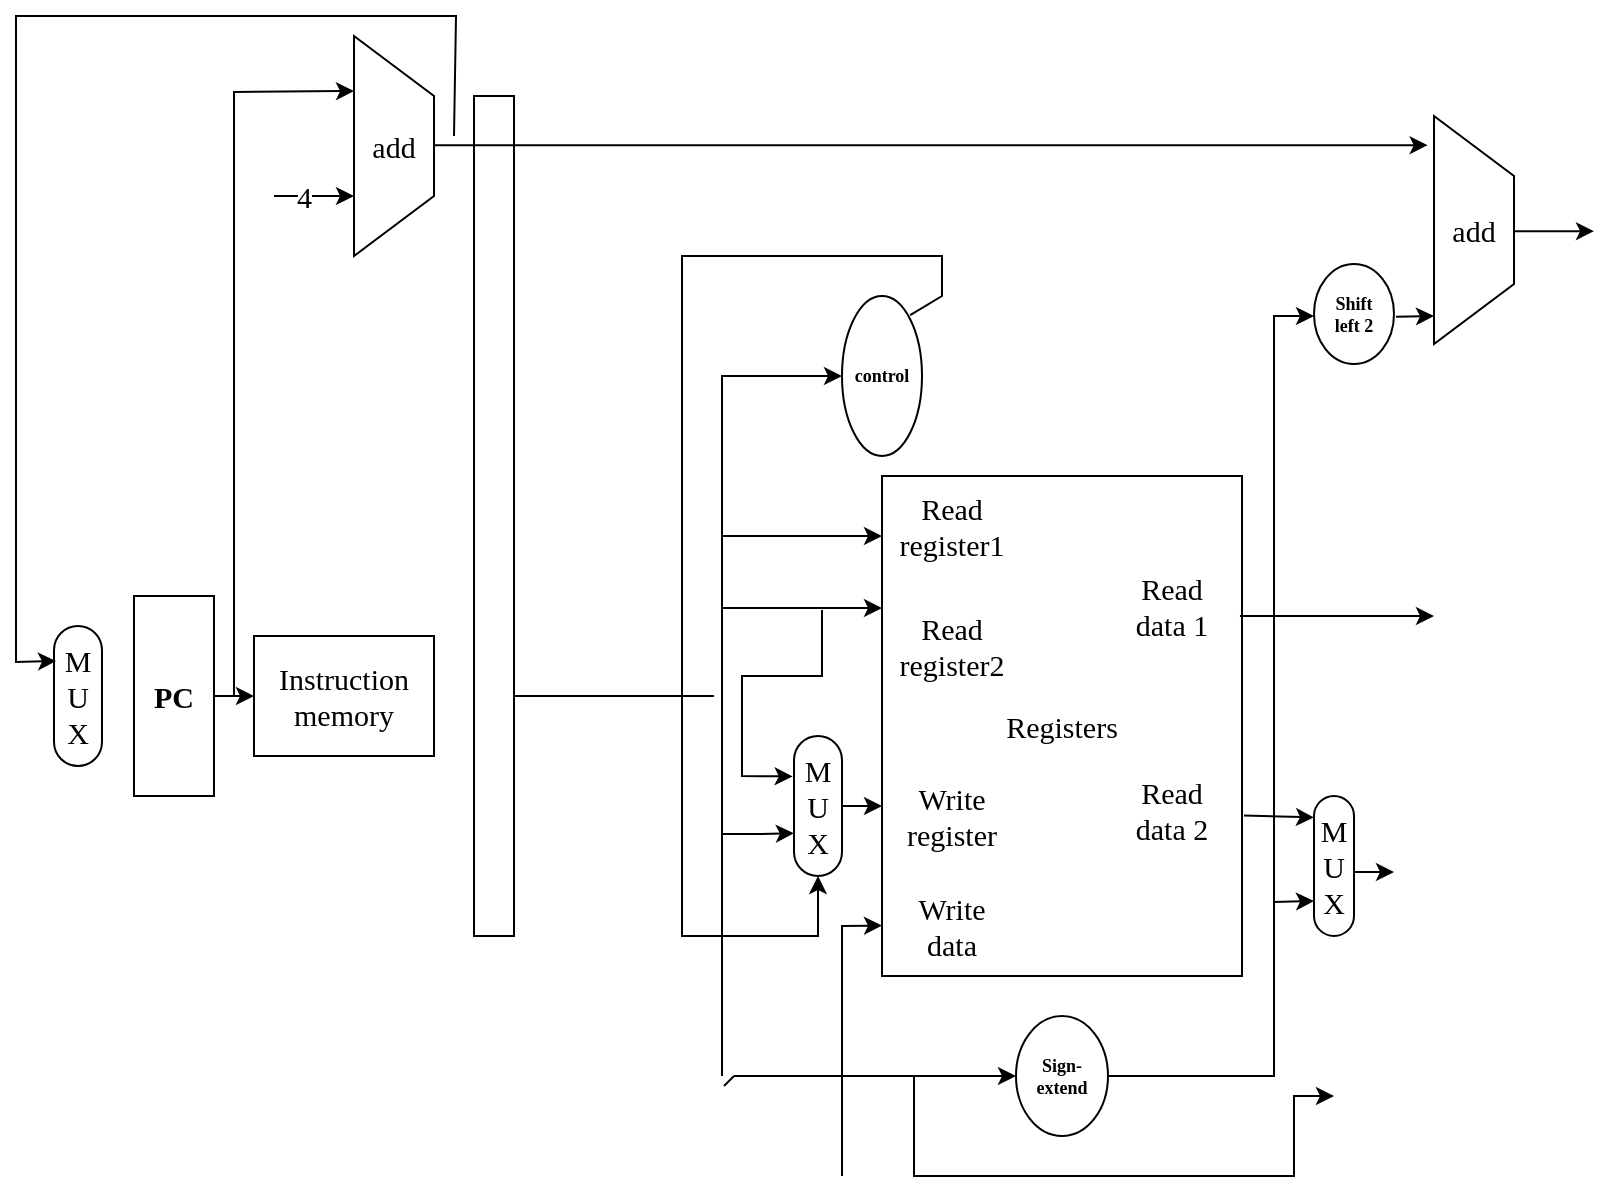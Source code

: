 <mxfile version="18.0.7" type="github">
  <diagram name="Page-1" id="90a13364-a465-7bf4-72fc-28e22215d7a0">
    <mxGraphModel dx="878" dy="951" grid="1" gridSize="10" guides="1" tooltips="1" connect="1" arrows="1" fold="1" page="1" pageScale="1.5" pageWidth="1169" pageHeight="826" background="none" math="0" shadow="0">
      <root>
        <mxCell id="0" style=";html=1;" />
        <mxCell id="1" style=";html=1;" parent="0" />
        <mxCell id="_GseaxLKm5lbex_g-DC_-1" value="PC" style="rounded=0;whiteSpace=wrap;html=1;fontSize=15;fontFamily=Verdana;fontStyle=1" vertex="1" parent="1">
          <mxGeometry x="130" y="510" width="40" height="100" as="geometry" />
        </mxCell>
        <mxCell id="_GseaxLKm5lbex_g-DC_-3" value="Registers" style="rounded=0;whiteSpace=wrap;html=1;fontFamily=Verdana;fontSize=15;" vertex="1" parent="1">
          <mxGeometry x="504" y="450" width="180" height="250" as="geometry" />
        </mxCell>
        <mxCell id="_GseaxLKm5lbex_g-DC_-5" value="Read&lt;br&gt;register1" style="text;html=1;strokeColor=none;fillColor=none;align=center;verticalAlign=middle;whiteSpace=wrap;rounded=0;fontFamily=Verdana;fontSize=15;" vertex="1" parent="1">
          <mxGeometry x="494" y="450" width="90" height="50" as="geometry" />
        </mxCell>
        <mxCell id="_GseaxLKm5lbex_g-DC_-7" value="Read&lt;br&gt;register2" style="text;html=1;strokeColor=none;fillColor=none;align=center;verticalAlign=middle;whiteSpace=wrap;rounded=0;fontFamily=Verdana;fontSize=15;" vertex="1" parent="1">
          <mxGeometry x="494" y="510" width="90" height="50" as="geometry" />
        </mxCell>
        <mxCell id="_GseaxLKm5lbex_g-DC_-8" value="Write&lt;br&gt;register" style="text;html=1;strokeColor=none;fillColor=none;align=center;verticalAlign=middle;whiteSpace=wrap;rounded=0;fontFamily=Verdana;fontSize=15;" vertex="1" parent="1">
          <mxGeometry x="494" y="595" width="90" height="50" as="geometry" />
        </mxCell>
        <mxCell id="_GseaxLKm5lbex_g-DC_-9" value="Write&lt;br&gt;data" style="text;html=1;strokeColor=none;fillColor=none;align=center;verticalAlign=middle;whiteSpace=wrap;rounded=0;fontFamily=Verdana;fontSize=15;" vertex="1" parent="1">
          <mxGeometry x="494" y="650" width="90" height="50" as="geometry" />
        </mxCell>
        <mxCell id="_GseaxLKm5lbex_g-DC_-10" value="Read&lt;br&gt;data 1" style="text;html=1;strokeColor=none;fillColor=none;align=center;verticalAlign=middle;whiteSpace=wrap;rounded=0;fontFamily=Verdana;fontSize=15;" vertex="1" parent="1">
          <mxGeometry x="604" y="490" width="90" height="50" as="geometry" />
        </mxCell>
        <mxCell id="_GseaxLKm5lbex_g-DC_-11" value="Read&lt;br&gt;data 2" style="text;html=1;strokeColor=none;fillColor=none;align=center;verticalAlign=middle;whiteSpace=wrap;rounded=0;fontFamily=Verdana;fontSize=15;" vertex="1" parent="1">
          <mxGeometry x="604" y="592" width="90" height="50" as="geometry" />
        </mxCell>
        <mxCell id="_GseaxLKm5lbex_g-DC_-16" style="edgeStyle=orthogonalEdgeStyle;rounded=0;orthogonalLoop=1;jettySize=auto;html=1;entryX=0;entryY=0.5;entryDx=0;entryDy=0;fontFamily=Verdana;fontSize=15;exitX=1;exitY=0.5;exitDx=0;exitDy=0;" edge="1" parent="1" source="_GseaxLKm5lbex_g-DC_-1" target="_GseaxLKm5lbex_g-DC_-15">
          <mxGeometry relative="1" as="geometry">
            <mxPoint x="180" y="560" as="sourcePoint" />
          </mxGeometry>
        </mxCell>
        <mxCell id="_GseaxLKm5lbex_g-DC_-15" value="Instruction&lt;br&gt;memory" style="rounded=0;whiteSpace=wrap;html=1;fontFamily=Verdana;fontSize=15;" vertex="1" parent="1">
          <mxGeometry x="190" y="530" width="90" height="60" as="geometry" />
        </mxCell>
        <mxCell id="_GseaxLKm5lbex_g-DC_-18" value="" style="endArrow=classic;html=1;rounded=0;fontFamily=Verdana;fontSize=15;entryX=0.25;entryY=1;entryDx=0;entryDy=0;" edge="1" parent="1" target="_GseaxLKm5lbex_g-DC_-28">
          <mxGeometry width="50" height="50" relative="1" as="geometry">
            <mxPoint x="180" y="560" as="sourcePoint" />
            <mxPoint x="240" y="360" as="targetPoint" />
            <Array as="points">
              <mxPoint x="180" y="258" />
            </Array>
          </mxGeometry>
        </mxCell>
        <mxCell id="_GseaxLKm5lbex_g-DC_-28" value="add&lt;br&gt;" style="shape=trapezoid;perimeter=trapezoidPerimeter;whiteSpace=wrap;html=1;fixedSize=1;rounded=0;fontFamily=Verdana;fontSize=15;strokeColor=default;fillColor=none;size=30;rotation=0;verticalAlign=middle;labelPosition=center;verticalLabelPosition=middle;align=center;direction=south;" vertex="1" parent="1">
          <mxGeometry x="240" y="230" width="40" height="110" as="geometry" />
        </mxCell>
        <mxCell id="_GseaxLKm5lbex_g-DC_-29" value="4" style="endArrow=classic;html=1;rounded=0;fontFamily=Verdana;fontSize=15;align=right;" edge="1" parent="1">
          <mxGeometry width="50" height="50" relative="1" as="geometry">
            <mxPoint x="200" y="310" as="sourcePoint" />
            <mxPoint x="240" y="310" as="targetPoint" />
            <Array as="points" />
          </mxGeometry>
        </mxCell>
        <mxCell id="_GseaxLKm5lbex_g-DC_-31" value="" style="endArrow=classic;html=1;rounded=0;fontFamily=Verdana;fontSize=15;" edge="1" parent="1">
          <mxGeometry width="50" height="50" relative="1" as="geometry">
            <mxPoint x="424" y="480" as="sourcePoint" />
            <mxPoint x="504" y="480" as="targetPoint" />
          </mxGeometry>
        </mxCell>
        <mxCell id="_GseaxLKm5lbex_g-DC_-32" value="" style="endArrow=classic;html=1;rounded=0;fontFamily=Verdana;fontSize=15;" edge="1" parent="1">
          <mxGeometry width="50" height="50" relative="1" as="geometry">
            <mxPoint x="424" y="516" as="sourcePoint" />
            <mxPoint x="504" y="516" as="targetPoint" />
          </mxGeometry>
        </mxCell>
        <mxCell id="_GseaxLKm5lbex_g-DC_-33" value="" style="endArrow=classic;html=1;rounded=0;fontFamily=Verdana;fontSize=15;startArrow=none;exitX=0.5;exitY=0;exitDx=0;exitDy=0;" edge="1" parent="1" source="_GseaxLKm5lbex_g-DC_-38">
          <mxGeometry width="50" height="50" relative="1" as="geometry">
            <mxPoint x="484.0" y="625.0" as="sourcePoint" />
            <mxPoint x="504" y="615" as="targetPoint" />
          </mxGeometry>
        </mxCell>
        <mxCell id="_GseaxLKm5lbex_g-DC_-34" value="" style="endArrow=classic;html=1;rounded=0;fontFamily=Verdana;fontSize=15;" edge="1" parent="1">
          <mxGeometry width="50" height="50" relative="1" as="geometry">
            <mxPoint x="484" y="800" as="sourcePoint" />
            <mxPoint x="504" y="674.78" as="targetPoint" />
            <Array as="points">
              <mxPoint x="484" y="675" />
            </Array>
          </mxGeometry>
        </mxCell>
        <mxCell id="_GseaxLKm5lbex_g-DC_-36" value="" style="endArrow=classic;html=1;rounded=0;fontFamily=Verdana;fontSize=15;entryX=0.128;entryY=1.079;entryDx=0;entryDy=0;entryPerimeter=0;" edge="1" parent="1" target="_GseaxLKm5lbex_g-DC_-80">
          <mxGeometry width="50" height="50" relative="1" as="geometry">
            <mxPoint x="280" y="284.57" as="sourcePoint" />
            <mxPoint x="760" y="285" as="targetPoint" />
          </mxGeometry>
        </mxCell>
        <mxCell id="_GseaxLKm5lbex_g-DC_-37" value="" style="endArrow=classic;html=1;rounded=0;fontFamily=Verdana;fontSize=15;entryX=0.289;entryY=1.027;entryDx=0;entryDy=0;entryPerimeter=0;" edge="1" parent="1" target="_GseaxLKm5lbex_g-DC_-38">
          <mxGeometry width="50" height="50" relative="1" as="geometry">
            <mxPoint x="474" y="517" as="sourcePoint" />
            <mxPoint x="469" y="617" as="targetPoint" />
            <Array as="points">
              <mxPoint x="474" y="550" />
              <mxPoint x="434" y="550" />
              <mxPoint x="434" y="600" />
            </Array>
          </mxGeometry>
        </mxCell>
        <mxCell id="_GseaxLKm5lbex_g-DC_-38" value="M&lt;br&gt;U&lt;br&gt;X" style="rounded=1;whiteSpace=wrap;html=1;fontFamily=Verdana;fontSize=15;strokeColor=default;fillColor=none;arcSize=50;direction=south;" vertex="1" parent="1">
          <mxGeometry x="460" y="580" width="24" height="70" as="geometry" />
        </mxCell>
        <mxCell id="_GseaxLKm5lbex_g-DC_-40" value="" style="endArrow=classic;html=1;rounded=0;fontFamily=Verdana;fontSize=15;startArrow=none;entryX=0.695;entryY=1.003;entryDx=0;entryDy=0;entryPerimeter=0;" edge="1" parent="1" target="_GseaxLKm5lbex_g-DC_-38">
          <mxGeometry width="50" height="50" relative="1" as="geometry">
            <mxPoint x="424" y="629" as="sourcePoint" />
            <mxPoint x="454" y="628.89" as="targetPoint" />
            <Array as="points">
              <mxPoint x="444" y="629" />
            </Array>
          </mxGeometry>
        </mxCell>
        <mxCell id="_GseaxLKm5lbex_g-DC_-41" value="" style="endArrow=classic;html=1;rounded=0;fontFamily=Verdana;fontSize=15;" edge="1" parent="1">
          <mxGeometry width="50" height="50" relative="1" as="geometry">
            <mxPoint x="424" y="750" as="sourcePoint" />
            <mxPoint x="484" y="400" as="targetPoint" />
            <Array as="points">
              <mxPoint x="424" y="400" />
            </Array>
          </mxGeometry>
        </mxCell>
        <mxCell id="_GseaxLKm5lbex_g-DC_-43" value="control" style="ellipse;whiteSpace=wrap;html=1;rounded=0;fontFamily=Verdana;fontSize=9;strokeColor=default;fillColor=none;direction=south;fontStyle=1" vertex="1" parent="1">
          <mxGeometry x="484" y="360" width="40" height="80" as="geometry" />
        </mxCell>
        <mxCell id="_GseaxLKm5lbex_g-DC_-44" value="" style="endArrow=classic;html=1;rounded=0;fontFamily=Verdana;fontSize=9;entryX=1;entryY=0.5;entryDx=0;entryDy=0;exitX=0.119;exitY=0.148;exitDx=0;exitDy=0;exitPerimeter=0;" edge="1" parent="1" source="_GseaxLKm5lbex_g-DC_-43" target="_GseaxLKm5lbex_g-DC_-38">
          <mxGeometry width="50" height="50" relative="1" as="geometry">
            <mxPoint x="514" y="360" as="sourcePoint" />
            <mxPoint x="574" y="310" as="targetPoint" />
            <Array as="points">
              <mxPoint x="534" y="360" />
              <mxPoint x="534" y="340" />
              <mxPoint x="404" y="340" />
              <mxPoint x="404" y="680" />
              <mxPoint x="472" y="680" />
            </Array>
          </mxGeometry>
        </mxCell>
        <mxCell id="_GseaxLKm5lbex_g-DC_-51" value="" style="rounded=0;whiteSpace=wrap;html=1;fontFamily=Verdana;fontSize=9;strokeColor=default;fillColor=none;" vertex="1" parent="1">
          <mxGeometry x="300" y="260" width="20" height="420" as="geometry" />
        </mxCell>
        <mxCell id="_GseaxLKm5lbex_g-DC_-54" value="" style="endArrow=classic;html=1;rounded=0;fontFamily=Verdana;fontSize=9;exitX=0.844;exitY=0.6;exitDx=0;exitDy=0;exitPerimeter=0;" edge="1" parent="1">
          <mxGeometry width="50" height="50" relative="1" as="geometry">
            <mxPoint x="682.96" y="520" as="sourcePoint" />
            <mxPoint x="780" y="520" as="targetPoint" />
          </mxGeometry>
        </mxCell>
        <mxCell id="_GseaxLKm5lbex_g-DC_-55" value="" style="endArrow=classic;html=1;rounded=0;fontFamily=Verdana;fontSize=9;" edge="1" parent="1">
          <mxGeometry width="50" height="50" relative="1" as="geometry">
            <mxPoint x="685.0" y="619.707" as="sourcePoint" />
            <mxPoint x="720" y="620.713" as="targetPoint" />
          </mxGeometry>
        </mxCell>
        <mxCell id="_GseaxLKm5lbex_g-DC_-57" value="M&lt;br&gt;U&lt;br&gt;X" style="rounded=1;whiteSpace=wrap;html=1;fontFamily=Verdana;fontSize=15;strokeColor=default;fillColor=none;arcSize=50;direction=south;" vertex="1" parent="1">
          <mxGeometry x="720" y="610" width="20" height="70" as="geometry" />
        </mxCell>
        <mxCell id="_GseaxLKm5lbex_g-DC_-59" value="" style="endArrow=classic;html=1;rounded=0;fontFamily=Verdana;fontSize=9;" edge="1" parent="1">
          <mxGeometry width="50" height="50" relative="1" as="geometry">
            <mxPoint x="740" y="648" as="sourcePoint" />
            <mxPoint x="760" y="648" as="targetPoint" />
          </mxGeometry>
        </mxCell>
        <mxCell id="_GseaxLKm5lbex_g-DC_-60" value="" style="shape=image;html=1;verticalAlign=top;verticalLabelPosition=bottom;labelBackgroundColor=#ffffff;imageAspect=0;aspect=fixed;image=https://cdn4.iconfinder.com/data/icons/essential-app-2/16/record-round-circle-dot-128.png;rounded=0;fontFamily=Verdana;fontSize=9;strokeColor=default;fillColor=none;" vertex="1" parent="1">
          <mxGeometry x="420" y="475" width="10" height="10" as="geometry" />
        </mxCell>
        <mxCell id="_GseaxLKm5lbex_g-DC_-62" value="" style="shape=image;html=1;verticalAlign=top;verticalLabelPosition=bottom;labelBackgroundColor=#ffffff;imageAspect=0;aspect=fixed;image=https://cdn4.iconfinder.com/data/icons/essential-app-2/16/record-round-circle-dot-128.png;rounded=0;fontFamily=Verdana;fontSize=9;strokeColor=default;fillColor=none;" vertex="1" parent="1">
          <mxGeometry x="419" y="511" width="10" height="10" as="geometry" />
        </mxCell>
        <mxCell id="_GseaxLKm5lbex_g-DC_-63" value="" style="shape=image;html=1;verticalAlign=top;verticalLabelPosition=bottom;labelBackgroundColor=#ffffff;imageAspect=0;aspect=fixed;image=https://cdn4.iconfinder.com/data/icons/essential-app-2/16/record-round-circle-dot-128.png;rounded=0;fontFamily=Verdana;fontSize=9;strokeColor=default;fillColor=none;" vertex="1" parent="1">
          <mxGeometry x="469" y="511" width="10" height="10" as="geometry" />
        </mxCell>
        <mxCell id="_GseaxLKm5lbex_g-DC_-64" value="" style="shape=image;html=1;verticalAlign=top;verticalLabelPosition=bottom;labelBackgroundColor=#ffffff;imageAspect=0;aspect=fixed;image=https://cdn4.iconfinder.com/data/icons/essential-app-2/16/record-round-circle-dot-128.png;rounded=0;fontFamily=Verdana;fontSize=9;strokeColor=default;fillColor=none;" vertex="1" parent="1">
          <mxGeometry x="419" y="624" width="10" height="10" as="geometry" />
        </mxCell>
        <mxCell id="_GseaxLKm5lbex_g-DC_-66" value="Sign-&lt;br&gt;extend" style="ellipse;whiteSpace=wrap;html=1;rounded=0;fontFamily=Verdana;fontSize=9;strokeColor=default;fillColor=none;direction=south;fontStyle=1" vertex="1" parent="1">
          <mxGeometry x="571" y="720" width="46" height="60" as="geometry" />
        </mxCell>
        <mxCell id="_GseaxLKm5lbex_g-DC_-67" value="" style="endArrow=classic;html=1;rounded=0;fontFamily=Verdana;fontSize=9;entryX=0.5;entryY=1;entryDx=0;entryDy=0;startArrow=none;" edge="1" parent="1" source="_GseaxLKm5lbex_g-DC_-65" target="_GseaxLKm5lbex_g-DC_-66">
          <mxGeometry width="50" height="50" relative="1" as="geometry">
            <mxPoint x="430" y="750" as="sourcePoint" />
            <mxPoint x="540" y="580" as="targetPoint" />
          </mxGeometry>
        </mxCell>
        <mxCell id="_GseaxLKm5lbex_g-DC_-65" value="" style="shape=image;html=1;verticalAlign=top;verticalLabelPosition=bottom;labelBackgroundColor=#ffffff;imageAspect=0;aspect=fixed;image=https://cdn4.iconfinder.com/data/icons/essential-app-2/16/record-round-circle-dot-128.png;rounded=0;fontFamily=Verdana;fontSize=9;strokeColor=default;fillColor=none;" vertex="1" parent="1">
          <mxGeometry x="420" y="745" width="10" height="10" as="geometry" />
        </mxCell>
        <mxCell id="_GseaxLKm5lbex_g-DC_-70" value="" style="endArrow=none;html=1;rounded=0;fontFamily=Verdana;fontSize=9;entryX=0.5;entryY=1;entryDx=0;entryDy=0;" edge="1" parent="1" target="_GseaxLKm5lbex_g-DC_-65">
          <mxGeometry width="50" height="50" relative="1" as="geometry">
            <mxPoint x="430" y="750" as="sourcePoint" />
            <mxPoint x="571.0" y="750" as="targetPoint" />
          </mxGeometry>
        </mxCell>
        <mxCell id="_GseaxLKm5lbex_g-DC_-72" value="" style="endArrow=none;html=1;rounded=0;fontFamily=Verdana;fontSize=9;" edge="1" parent="1">
          <mxGeometry width="50" height="50" relative="1" as="geometry">
            <mxPoint x="320" y="560" as="sourcePoint" />
            <mxPoint x="420" y="560" as="targetPoint" />
          </mxGeometry>
        </mxCell>
        <mxCell id="_GseaxLKm5lbex_g-DC_-73" value="" style="shape=image;html=1;verticalAlign=top;verticalLabelPosition=bottom;labelBackgroundColor=#ffffff;imageAspect=0;aspect=fixed;image=https://cdn4.iconfinder.com/data/icons/essential-app-2/16/record-round-circle-dot-128.png;rounded=0;fontFamily=Verdana;fontSize=9;strokeColor=default;fillColor=none;" vertex="1" parent="1">
          <mxGeometry x="419" y="555" width="10" height="10" as="geometry" />
        </mxCell>
        <mxCell id="_GseaxLKm5lbex_g-DC_-74" value="" style="endArrow=classic;html=1;rounded=0;fontFamily=Verdana;fontSize=9;" edge="1" parent="1">
          <mxGeometry width="50" height="50" relative="1" as="geometry">
            <mxPoint x="520" y="750" as="sourcePoint" />
            <mxPoint x="730" y="760" as="targetPoint" />
            <Array as="points">
              <mxPoint x="520" y="800" />
              <mxPoint x="710" y="800" />
              <mxPoint x="710" y="760" />
            </Array>
          </mxGeometry>
        </mxCell>
        <mxCell id="_GseaxLKm5lbex_g-DC_-75" value="" style="endArrow=classic;html=1;rounded=0;fontFamily=Verdana;fontSize=9;exitX=0.5;exitY=0;exitDx=0;exitDy=0;entryX=0.75;entryY=1;entryDx=0;entryDy=0;" edge="1" parent="1" source="_GseaxLKm5lbex_g-DC_-66" target="_GseaxLKm5lbex_g-DC_-57">
          <mxGeometry width="50" height="50" relative="1" as="geometry">
            <mxPoint x="520" y="680" as="sourcePoint" />
            <mxPoint x="570" y="630" as="targetPoint" />
            <Array as="points">
              <mxPoint x="700" y="750" />
              <mxPoint x="700" y="663" />
            </Array>
          </mxGeometry>
        </mxCell>
        <mxCell id="_GseaxLKm5lbex_g-DC_-77" value="" style="endArrow=classic;html=1;rounded=0;fontFamily=Verdana;fontSize=15;" edge="1" parent="1">
          <mxGeometry width="50" height="50" relative="1" as="geometry">
            <mxPoint x="700.0" y="668" as="sourcePoint" />
            <mxPoint x="720" y="370" as="targetPoint" />
            <Array as="points">
              <mxPoint x="700" y="370" />
            </Array>
          </mxGeometry>
        </mxCell>
        <mxCell id="_GseaxLKm5lbex_g-DC_-78" value="Shift&lt;br&gt;left 2" style="ellipse;whiteSpace=wrap;html=1;rounded=0;fontFamily=Verdana;fontSize=9;strokeColor=default;fillColor=none;direction=south;fontStyle=1" vertex="1" parent="1">
          <mxGeometry x="720" y="344" width="40" height="50" as="geometry" />
        </mxCell>
        <mxCell id="_GseaxLKm5lbex_g-DC_-79" value="" style="endArrow=classic;html=1;rounded=0;fontFamily=Verdana;fontSize=9;exitX=0.528;exitY=-0.025;exitDx=0;exitDy=0;exitPerimeter=0;" edge="1" parent="1" source="_GseaxLKm5lbex_g-DC_-78">
          <mxGeometry width="50" height="50" relative="1" as="geometry">
            <mxPoint x="770" y="370" as="sourcePoint" />
            <mxPoint x="780" y="370" as="targetPoint" />
          </mxGeometry>
        </mxCell>
        <mxCell id="_GseaxLKm5lbex_g-DC_-80" value="add&lt;br&gt;" style="shape=trapezoid;perimeter=trapezoidPerimeter;whiteSpace=wrap;html=1;fixedSize=1;rounded=0;fontFamily=Verdana;fontSize=15;strokeColor=default;fillColor=none;size=30;rotation=0;verticalAlign=middle;labelPosition=center;verticalLabelPosition=middle;align=center;direction=south;" vertex="1" parent="1">
          <mxGeometry x="780" y="270" width="40" height="114" as="geometry" />
        </mxCell>
        <mxCell id="_GseaxLKm5lbex_g-DC_-81" value="" style="endArrow=classic;html=1;rounded=0;fontFamily=Verdana;fontSize=15;" edge="1" parent="1">
          <mxGeometry width="50" height="50" relative="1" as="geometry">
            <mxPoint x="820" y="327.57" as="sourcePoint" />
            <mxPoint x="860" y="327.57" as="targetPoint" />
          </mxGeometry>
        </mxCell>
        <mxCell id="_GseaxLKm5lbex_g-DC_-82" value="M&lt;br&gt;U&lt;br&gt;X" style="rounded=1;whiteSpace=wrap;html=1;fontFamily=Verdana;fontSize=15;strokeColor=default;fillColor=none;arcSize=50;direction=south;" vertex="1" parent="1">
          <mxGeometry x="90" y="525" width="24" height="70" as="geometry" />
        </mxCell>
        <mxCell id="_GseaxLKm5lbex_g-DC_-83" value="" style="endArrow=classic;html=1;rounded=0;fontFamily=Verdana;fontSize=15;entryX=0.25;entryY=1;entryDx=0;entryDy=0;" edge="1" parent="1">
          <mxGeometry width="50" height="50" relative="1" as="geometry">
            <mxPoint x="290" y="280" as="sourcePoint" />
            <mxPoint x="91" y="542.5" as="targetPoint" />
            <Array as="points">
              <mxPoint x="291" y="220" />
              <mxPoint x="71" y="220" />
              <mxPoint x="71" y="543" />
            </Array>
          </mxGeometry>
        </mxCell>
        <mxCell id="_GseaxLKm5lbex_g-DC_-84" value="" style="shape=image;html=1;verticalAlign=top;verticalLabelPosition=bottom;labelBackgroundColor=#ffffff;imageAspect=0;aspect=fixed;image=https://cdn4.iconfinder.com/data/icons/essential-app-2/16/record-round-circle-dot-128.png;rounded=0;fontFamily=Verdana;fontSize=9;strokeColor=default;fillColor=none;" vertex="1" parent="1">
          <mxGeometry x="285" y="278" width="10" height="10" as="geometry" />
        </mxCell>
      </root>
    </mxGraphModel>
  </diagram>
</mxfile>

